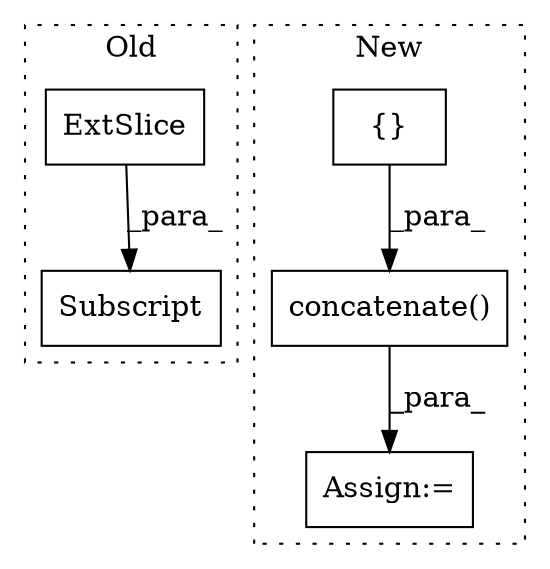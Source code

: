 digraph G {
subgraph cluster0 {
1 [label="ExtSlice" a="85" s="7942" l="9" shape="box"];
3 [label="Subscript" a="63" s="7942,0" l="15,0" shape="box"];
label = "Old";
style="dotted";
}
subgraph cluster1 {
2 [label="concatenate()" a="75" s="7501,7563" l="15,9" shape="box"];
4 [label="Assign:=" a="68" s="7688" l="3" shape="box"];
5 [label="{}" a="59" s="7516,7562" l="1,0" shape="box"];
label = "New";
style="dotted";
}
1 -> 3 [label="_para_"];
2 -> 4 [label="_para_"];
5 -> 2 [label="_para_"];
}